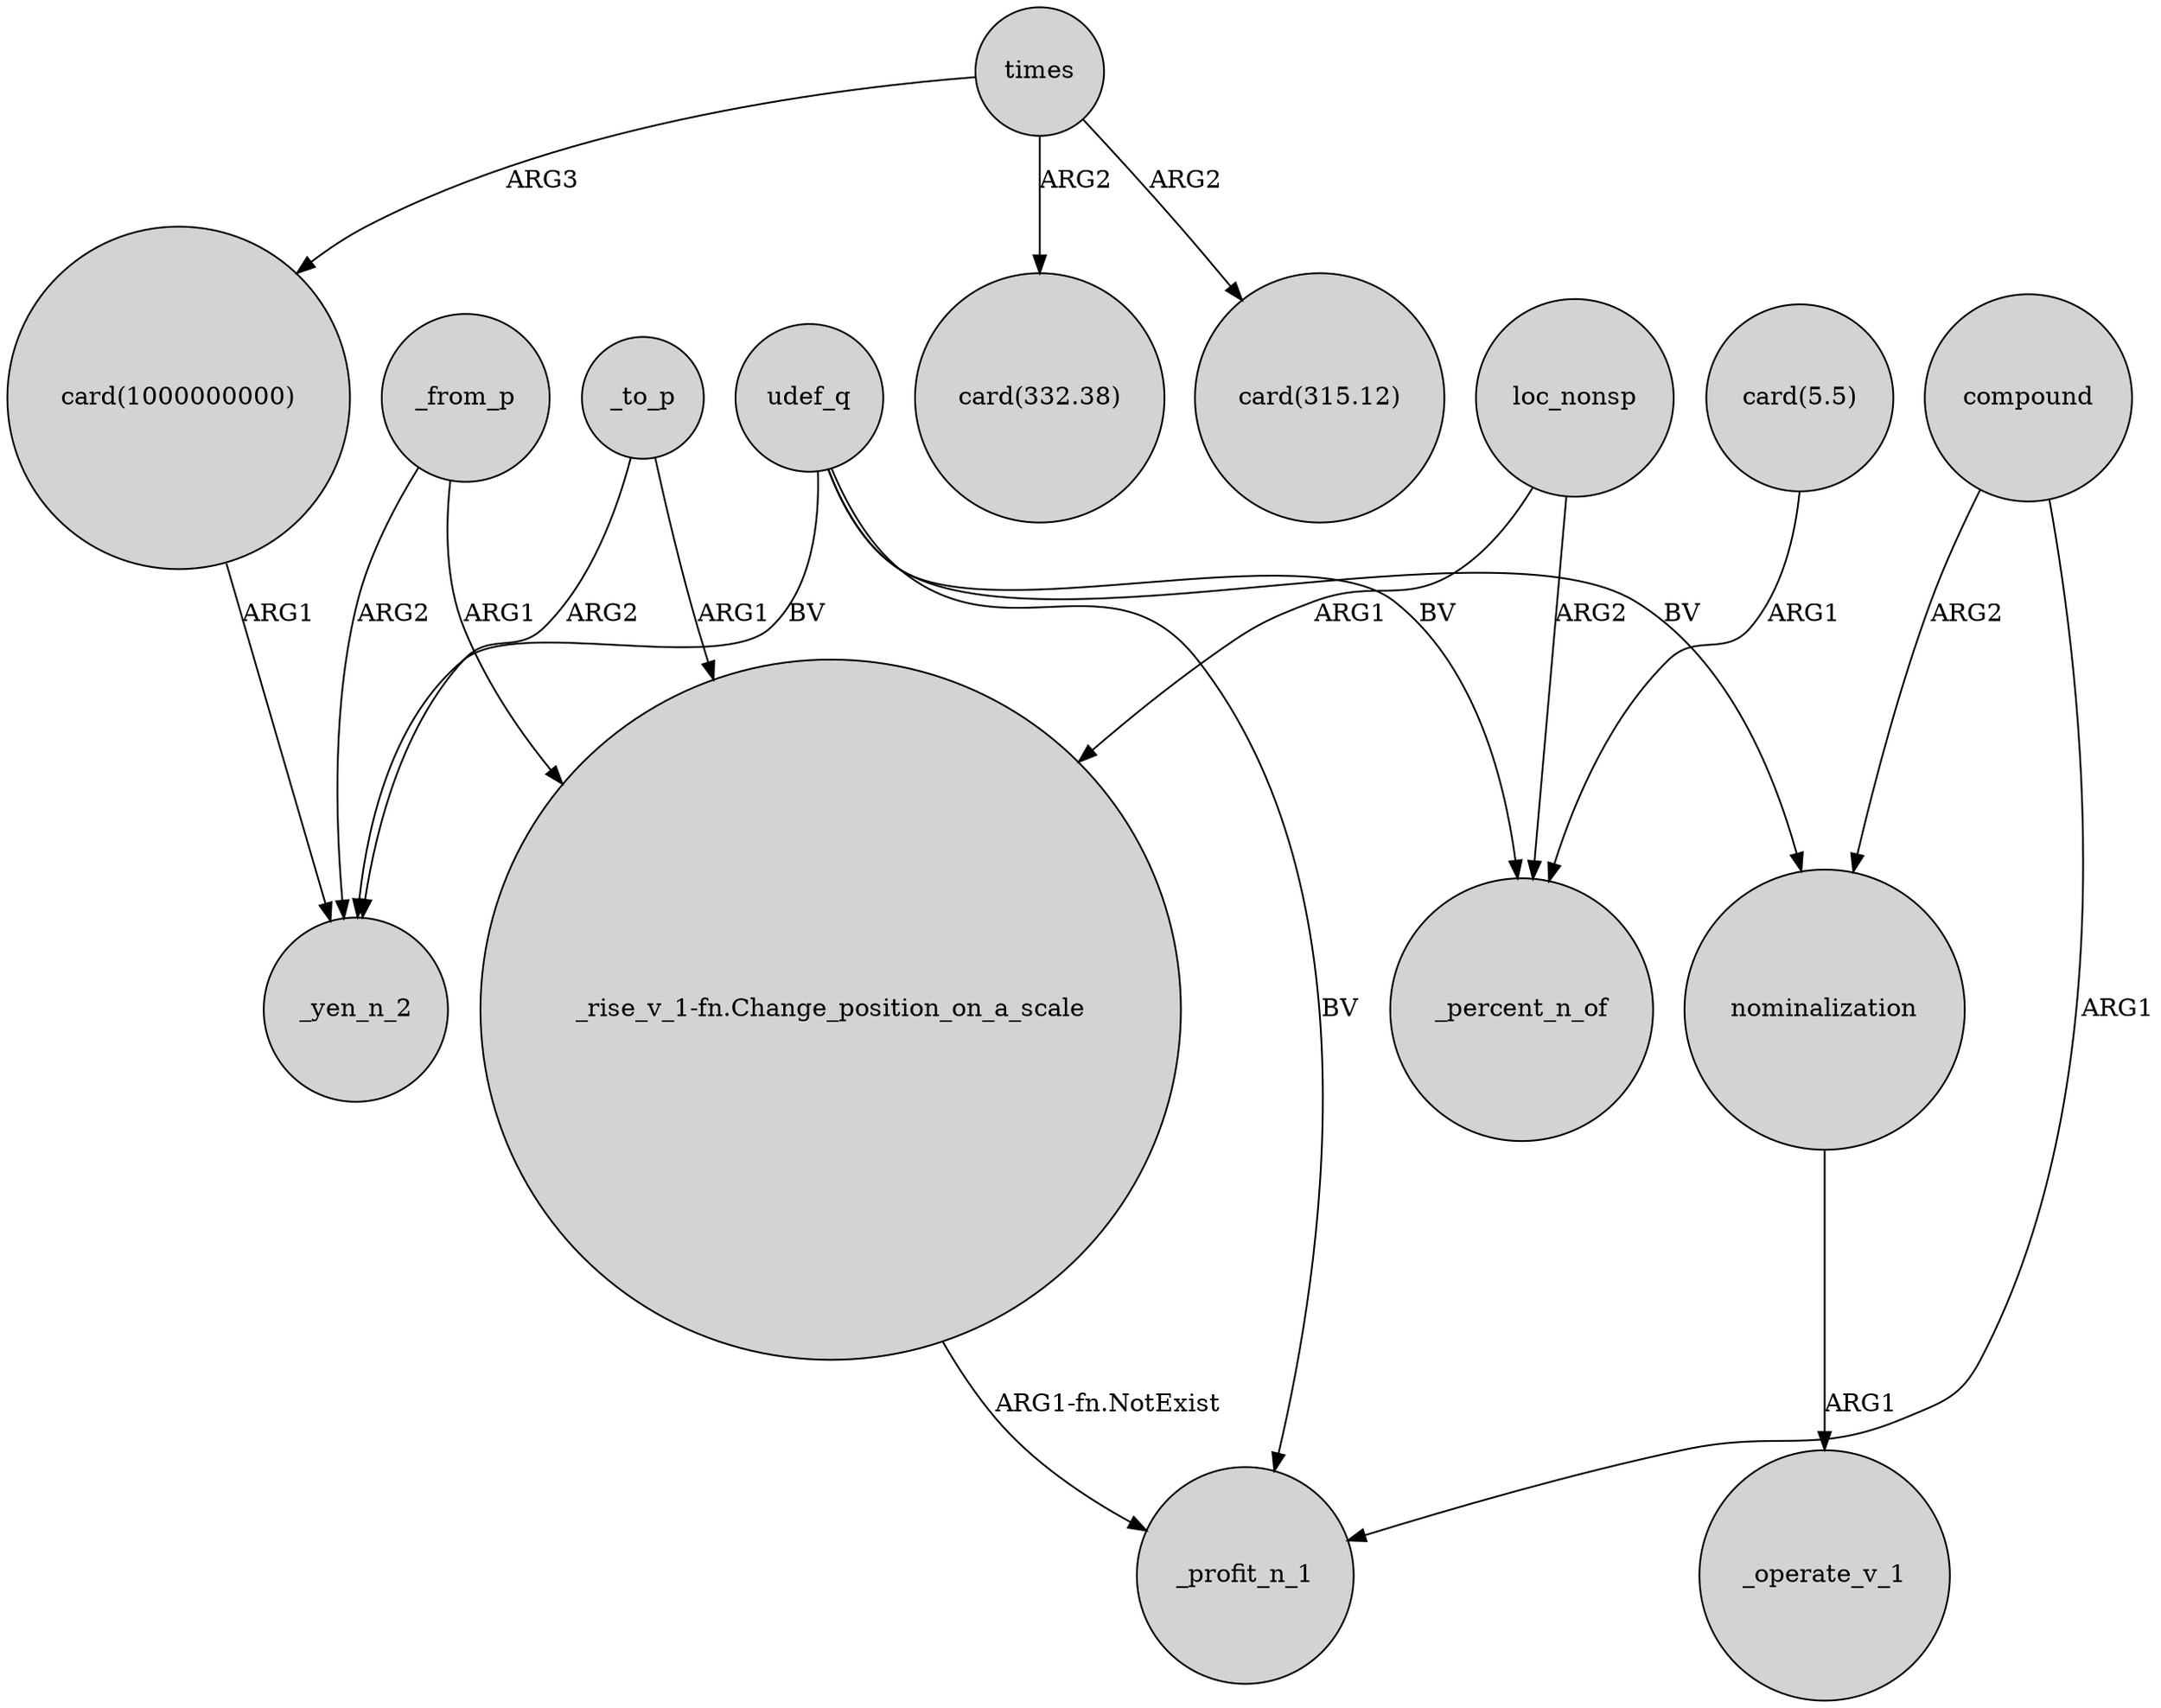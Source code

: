 digraph {
	node [shape=circle style=filled]
	udef_q -> _yen_n_2 [label=BV]
	"card(1000000000)" -> _yen_n_2 [label=ARG1]
	nominalization -> _operate_v_1 [label=ARG1]
	times -> "card(332.38)" [label=ARG2]
	compound -> _profit_n_1 [label=ARG1]
	compound -> nominalization [label=ARG2]
	"card(5.5)" -> _percent_n_of [label=ARG1]
	times -> "card(1000000000)" [label=ARG3]
	loc_nonsp -> _percent_n_of [label=ARG2]
	loc_nonsp -> "_rise_v_1-fn.Change_position_on_a_scale" [label=ARG1]
	udef_q -> nominalization [label=BV]
	times -> "card(315.12)" [label=ARG2]
	_to_p -> _yen_n_2 [label=ARG2]
	udef_q -> _profit_n_1 [label=BV]
	udef_q -> _percent_n_of [label=BV]
	_from_p -> _yen_n_2 [label=ARG2]
	_to_p -> "_rise_v_1-fn.Change_position_on_a_scale" [label=ARG1]
	_from_p -> "_rise_v_1-fn.Change_position_on_a_scale" [label=ARG1]
	"_rise_v_1-fn.Change_position_on_a_scale" -> _profit_n_1 [label="ARG1-fn.NotExist"]
}
